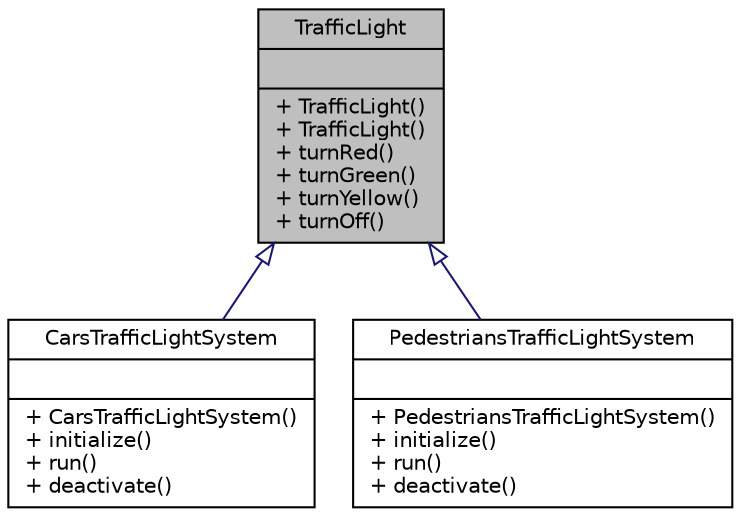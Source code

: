 digraph "TrafficLight"
{
 // LATEX_PDF_SIZE
  edge [fontname="Helvetica",fontsize="10",labelfontname="Helvetica",labelfontsize="10"];
  node [fontname="Helvetica",fontsize="10",shape=record];
  Node1 [label="{TrafficLight\n||+ TrafficLight()\l+ TrafficLight()\l+ turnRed()\l+ turnGreen()\l+ turnYellow()\l+ turnOff()\l}",height=0.2,width=0.4,color="black", fillcolor="grey75", style="filled", fontcolor="black",tooltip="A class to control a traffic light system using LEDs."];
  Node1 -> Node2 [dir="back",color="midnightblue",fontsize="10",style="solid",arrowtail="onormal",fontname="Helvetica"];
  Node2 [label="{CarsTrafficLightSystem\n||+ CarsTrafficLightSystem()\l+ initialize()\l+ run()\l+ deactivate()\l}",height=0.2,width=0.4,color="black", fillcolor="white", style="filled",URL="$classCarsTrafficLightSystem.html",tooltip="Implements traffic light control specifically for cars."];
  Node1 -> Node3 [dir="back",color="midnightblue",fontsize="10",style="solid",arrowtail="onormal",fontname="Helvetica"];
  Node3 [label="{PedestriansTrafficLightSystem\n||+ PedestriansTrafficLightSystem()\l+ initialize()\l+ run()\l+ deactivate()\l}",height=0.2,width=0.4,color="black", fillcolor="white", style="filled",URL="$classPedestriansTrafficLightSystem.html",tooltip="Manages pedestrian-specific traffic lights."];
}

